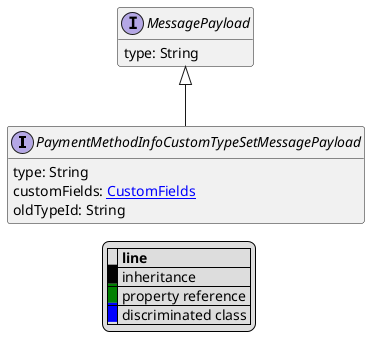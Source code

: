 @startuml

hide empty fields
hide empty methods
legend
|= |= line |
|<back:black>   </back>| inheritance |
|<back:green>   </back>| property reference |
|<back:blue>   </back>| discriminated class |
endlegend
interface PaymentMethodInfoCustomTypeSetMessagePayload [[PaymentMethodInfoCustomTypeSetMessagePayload.svg]] extends MessagePayload {
    type: String
    customFields: [[CustomFields.svg CustomFields]]
    oldTypeId: String
}
interface MessagePayload [[MessagePayload.svg]]  {
    type: String
}





@enduml
